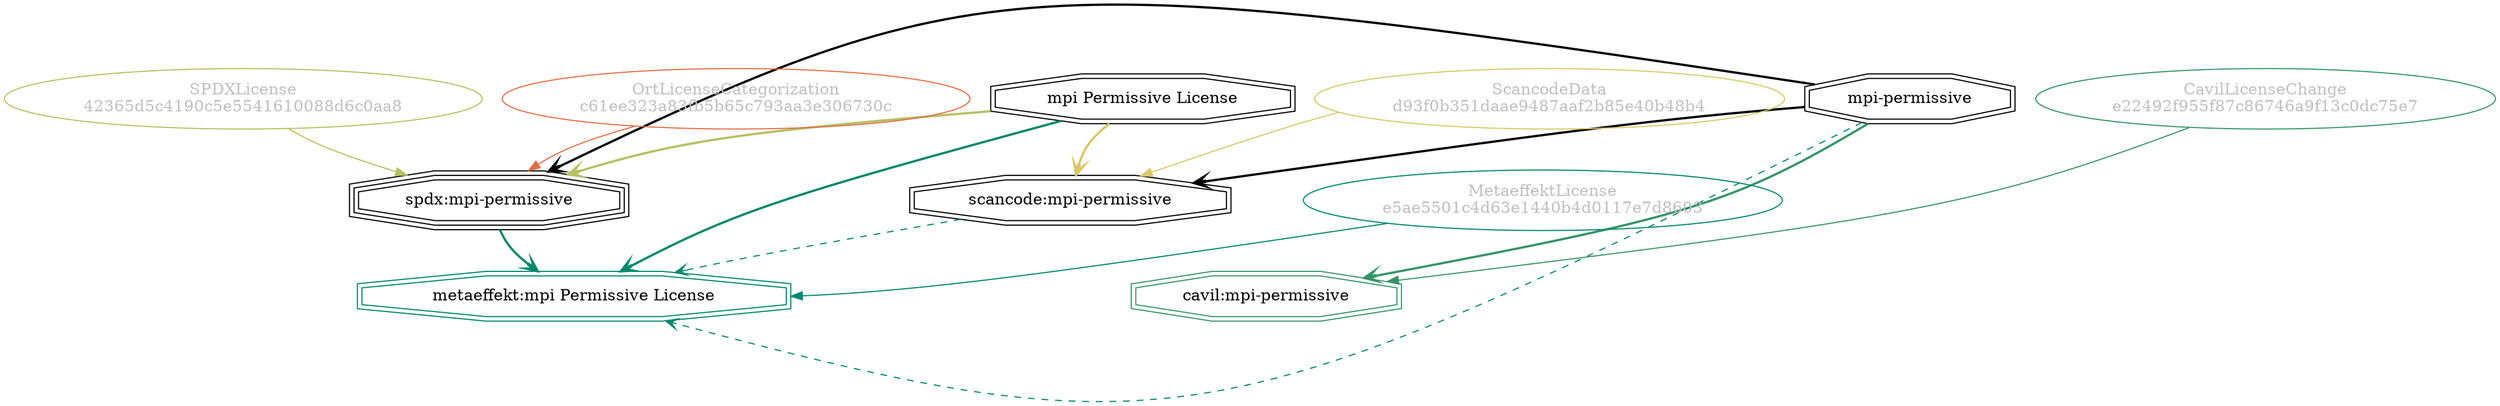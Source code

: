 strict digraph {
    node [shape=box];
    graph [splines=curved];
    4693 [label="SPDXLicense\n42365d5c4190c5e5541610088d6c0aa8"
         ,fontcolor=gray
         ,color="#b8bf62"
         ,fillcolor="beige;1"
         ,shape=ellipse];
    4694 [label="spdx:mpi-permissive"
         ,shape=tripleoctagon];
    4695 [label="mpi-permissive"
         ,shape=doubleoctagon];
    4696 [label="mpi Permissive License"
         ,shape=doubleoctagon];
    19489 [label="ScancodeData\nd93f0b351daae9487aaf2b85e40b48b4"
          ,fontcolor=gray
          ,color="#dac767"
          ,fillcolor="beige;1"
          ,shape=ellipse];
    19490 [label="scancode:mpi-permissive"
          ,shape=doubleoctagon];
    35305 [label="OrtLicenseCategorization\nc61ee323a83fb5b65c793aa3e306730c"
          ,fontcolor=gray
          ,color="#e06f45"
          ,fillcolor="beige;1"
          ,shape=ellipse];
    37188 [label="CavilLicenseChange\ne22492f955f87c86746a9f13c0dc75e7"
          ,fontcolor=gray
          ,color="#379469"
          ,fillcolor="beige;1"
          ,shape=ellipse];
    37189 [label="cavil:mpi-permissive"
          ,color="#379469"
          ,shape=doubleoctagon];
    44796 [label="MetaeffektLicense\ne5ae5501c4d63e1440b4d0117e7d8603"
          ,fontcolor=gray
          ,color="#00876c"
          ,fillcolor="beige;1"
          ,shape=ellipse];
    44797 [label="metaeffekt:mpi Permissive License"
          ,color="#00876c"
          ,shape=doubleoctagon];
    4693 -> 4694 [weight=0.5
                 ,color="#b8bf62"];
    4694 -> 44797 [style=bold
                  ,arrowhead=vee
                  ,weight=0.7
                  ,color="#00876c"];
    4695 -> 4694 [style=bold
                 ,arrowhead=vee
                 ,weight=0.7];
    4695 -> 19490 [style=bold
                  ,arrowhead=vee
                  ,weight=0.7];
    4695 -> 37189 [style=bold
                  ,arrowhead=vee
                  ,weight=0.7
                  ,color="#379469"];
    4695 -> 37189 [style=bold
                  ,arrowhead=vee
                  ,weight=0.7
                  ,color="#379469"];
    4695 -> 44797 [style=dashed
                  ,arrowhead=vee
                  ,weight=0.5
                  ,color="#00876c"];
    4696 -> 4694 [style=bold
                 ,arrowhead=vee
                 ,weight=0.7
                 ,color="#b8bf62"];
    4696 -> 19490 [style=bold
                  ,arrowhead=vee
                  ,weight=0.7
                  ,color="#dac767"];
    4696 -> 44797 [style=bold
                  ,arrowhead=vee
                  ,weight=0.7
                  ,color="#00876c"];
    4696 -> 44797 [style=bold
                  ,arrowhead=vee
                  ,weight=0.7
                  ,color="#00876c"];
    19489 -> 19490 [weight=0.5
                   ,color="#dac767"];
    19490 -> 44797 [style=dashed
                   ,arrowhead=vee
                   ,weight=0.5
                   ,color="#00876c"];
    35305 -> 4694 [weight=0.5
                  ,color="#e06f45"];
    37188 -> 37189 [weight=0.5
                   ,color="#379469"];
    44796 -> 44797 [weight=0.5
                   ,color="#00876c"];
}
